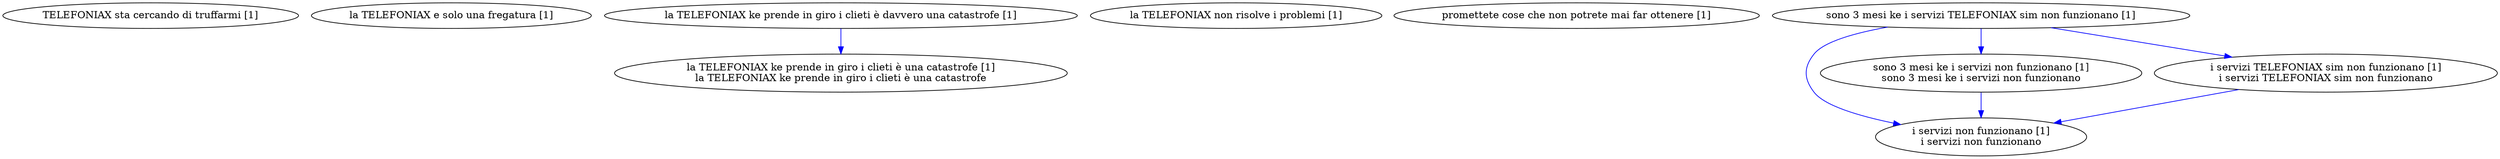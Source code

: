 digraph collapsedGraph {
"TELEFONIAX sta cercando di truffarmi [1]""la TELEFONIAX e solo una fregatura [1]""la TELEFONIAX ke prende in giro i clieti è una catastrofe [1]\nla TELEFONIAX ke prende in giro i clieti è una catastrofe""la TELEFONIAX ke prende in giro i clieti è davvero una catastrofe [1]""la TELEFONIAX non risolve i problemi [1]""promettete cose che non potrete mai far ottenere [1]""i servizi non funzionano [1]\ni servizi non funzionano""sono 3 mesi ke i servizi TELEFONIAX sim non funzionano [1]""sono 3 mesi ke i servizi non funzionano [1]\nsono 3 mesi ke i servizi non funzionano""i servizi TELEFONIAX sim non funzionano [1]\ni servizi TELEFONIAX sim non funzionano""la TELEFONIAX ke prende in giro i clieti è davvero una catastrofe [1]" -> "la TELEFONIAX ke prende in giro i clieti è una catastrofe [1]\nla TELEFONIAX ke prende in giro i clieti è una catastrofe" [color=blue]
"sono 3 mesi ke i servizi TELEFONIAX sim non funzionano [1]" -> "sono 3 mesi ke i servizi non funzionano [1]\nsono 3 mesi ke i servizi non funzionano" [color=blue]
"sono 3 mesi ke i servizi non funzionano [1]\nsono 3 mesi ke i servizi non funzionano" -> "i servizi non funzionano [1]\ni servizi non funzionano" [color=blue]
"sono 3 mesi ke i servizi TELEFONIAX sim non funzionano [1]" -> "i servizi TELEFONIAX sim non funzionano [1]\ni servizi TELEFONIAX sim non funzionano" [color=blue]
"i servizi TELEFONIAX sim non funzionano [1]\ni servizi TELEFONIAX sim non funzionano" -> "i servizi non funzionano [1]\ni servizi non funzionano" [color=blue]
"sono 3 mesi ke i servizi TELEFONIAX sim non funzionano [1]" -> "i servizi non funzionano [1]\ni servizi non funzionano" [color=blue]
}